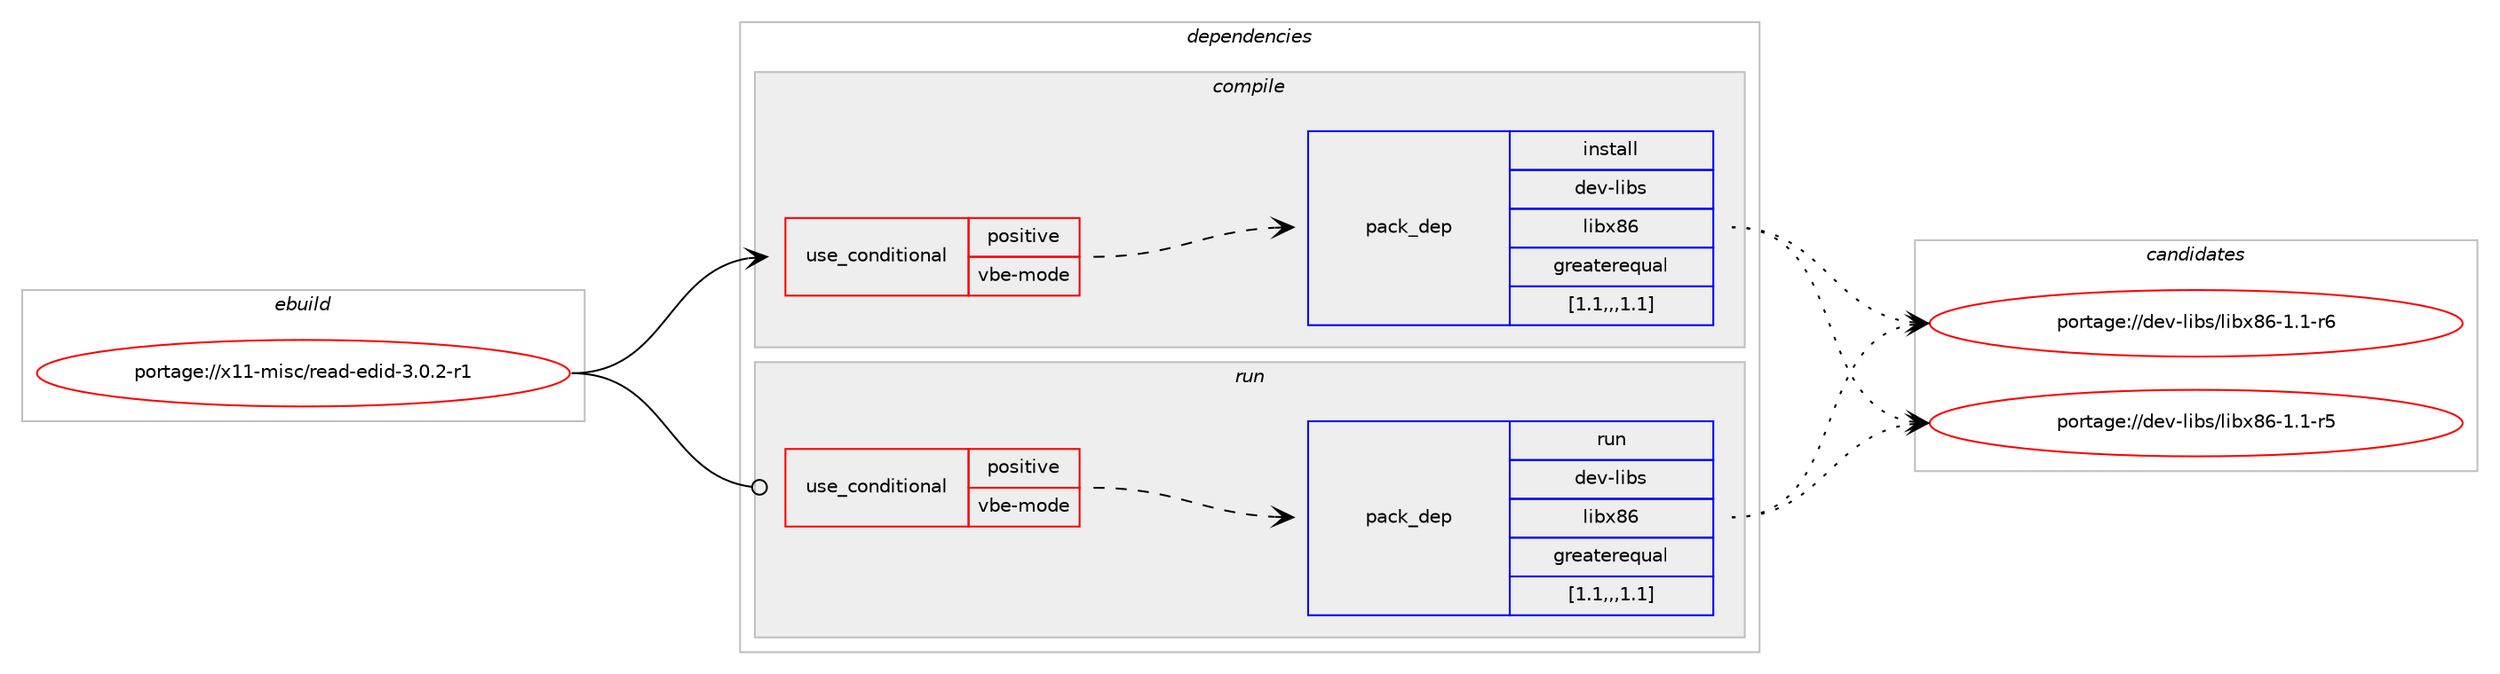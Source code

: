 digraph prolog {

# *************
# Graph options
# *************

newrank=true;
concentrate=true;
compound=true;
graph [rankdir=LR,fontname=Helvetica,fontsize=10,ranksep=1.5];#, ranksep=2.5, nodesep=0.2];
edge  [arrowhead=vee];
node  [fontname=Helvetica,fontsize=10];

# **********
# The ebuild
# **********

subgraph cluster_leftcol {
color=gray;
label=<<i>ebuild</i>>;
id [label="portage://x11-misc/read-edid-3.0.2-r1", color=red, width=4, href="../x11-misc/read-edid-3.0.2-r1.svg"];
}

# ****************
# The dependencies
# ****************

subgraph cluster_midcol {
color=gray;
label=<<i>dependencies</i>>;
subgraph cluster_compile {
fillcolor="#eeeeee";
style=filled;
label=<<i>compile</i>>;
subgraph cond122425 {
dependency461947 [label=<<TABLE BORDER="0" CELLBORDER="1" CELLSPACING="0" CELLPADDING="4"><TR><TD ROWSPAN="3" CELLPADDING="10">use_conditional</TD></TR><TR><TD>positive</TD></TR><TR><TD>vbe-mode</TD></TR></TABLE>>, shape=none, color=red];
subgraph pack336127 {
dependency461948 [label=<<TABLE BORDER="0" CELLBORDER="1" CELLSPACING="0" CELLPADDING="4" WIDTH="220"><TR><TD ROWSPAN="6" CELLPADDING="30">pack_dep</TD></TR><TR><TD WIDTH="110">install</TD></TR><TR><TD>dev-libs</TD></TR><TR><TD>libx86</TD></TR><TR><TD>greaterequal</TD></TR><TR><TD>[1.1,,,1.1]</TD></TR></TABLE>>, shape=none, color=blue];
}
dependency461947:e -> dependency461948:w [weight=20,style="dashed",arrowhead="vee"];
}
id:e -> dependency461947:w [weight=20,style="solid",arrowhead="vee"];
}
subgraph cluster_compileandrun {
fillcolor="#eeeeee";
style=filled;
label=<<i>compile and run</i>>;
}
subgraph cluster_run {
fillcolor="#eeeeee";
style=filled;
label=<<i>run</i>>;
subgraph cond122426 {
dependency461949 [label=<<TABLE BORDER="0" CELLBORDER="1" CELLSPACING="0" CELLPADDING="4"><TR><TD ROWSPAN="3" CELLPADDING="10">use_conditional</TD></TR><TR><TD>positive</TD></TR><TR><TD>vbe-mode</TD></TR></TABLE>>, shape=none, color=red];
subgraph pack336128 {
dependency461950 [label=<<TABLE BORDER="0" CELLBORDER="1" CELLSPACING="0" CELLPADDING="4" WIDTH="220"><TR><TD ROWSPAN="6" CELLPADDING="30">pack_dep</TD></TR><TR><TD WIDTH="110">run</TD></TR><TR><TD>dev-libs</TD></TR><TR><TD>libx86</TD></TR><TR><TD>greaterequal</TD></TR><TR><TD>[1.1,,,1.1]</TD></TR></TABLE>>, shape=none, color=blue];
}
dependency461949:e -> dependency461950:w [weight=20,style="dashed",arrowhead="vee"];
}
id:e -> dependency461949:w [weight=20,style="solid",arrowhead="odot"];
}
}

# **************
# The candidates
# **************

subgraph cluster_choices {
rank=same;
color=gray;
label=<<i>candidates</i>>;

subgraph choice336127 {
color=black;
nodesep=1;
choice100101118451081059811547108105981205654454946494511454 [label="portage://dev-libs/libx86-1.1-r6", color=red, width=4,href="../dev-libs/libx86-1.1-r6.svg"];
choice100101118451081059811547108105981205654454946494511453 [label="portage://dev-libs/libx86-1.1-r5", color=red, width=4,href="../dev-libs/libx86-1.1-r5.svg"];
dependency461948:e -> choice100101118451081059811547108105981205654454946494511454:w [style=dotted,weight="100"];
dependency461948:e -> choice100101118451081059811547108105981205654454946494511453:w [style=dotted,weight="100"];
}
subgraph choice336128 {
color=black;
nodesep=1;
choice100101118451081059811547108105981205654454946494511454 [label="portage://dev-libs/libx86-1.1-r6", color=red, width=4,href="../dev-libs/libx86-1.1-r6.svg"];
choice100101118451081059811547108105981205654454946494511453 [label="portage://dev-libs/libx86-1.1-r5", color=red, width=4,href="../dev-libs/libx86-1.1-r5.svg"];
dependency461950:e -> choice100101118451081059811547108105981205654454946494511454:w [style=dotted,weight="100"];
dependency461950:e -> choice100101118451081059811547108105981205654454946494511453:w [style=dotted,weight="100"];
}
}

}
